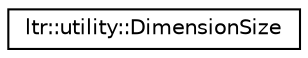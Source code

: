 digraph G
{
  edge [fontname="Helvetica",fontsize="10",labelfontname="Helvetica",labelfontsize="10"];
  node [fontname="Helvetica",fontsize="10",shape=record];
  rankdir="LR";
  Node1 [label="ltr::utility::DimensionSize",height=0.2,width=0.4,color="black", fillcolor="white", style="filled",URL="$structltr_1_1utility_1_1_dimension_size.html"];
}
